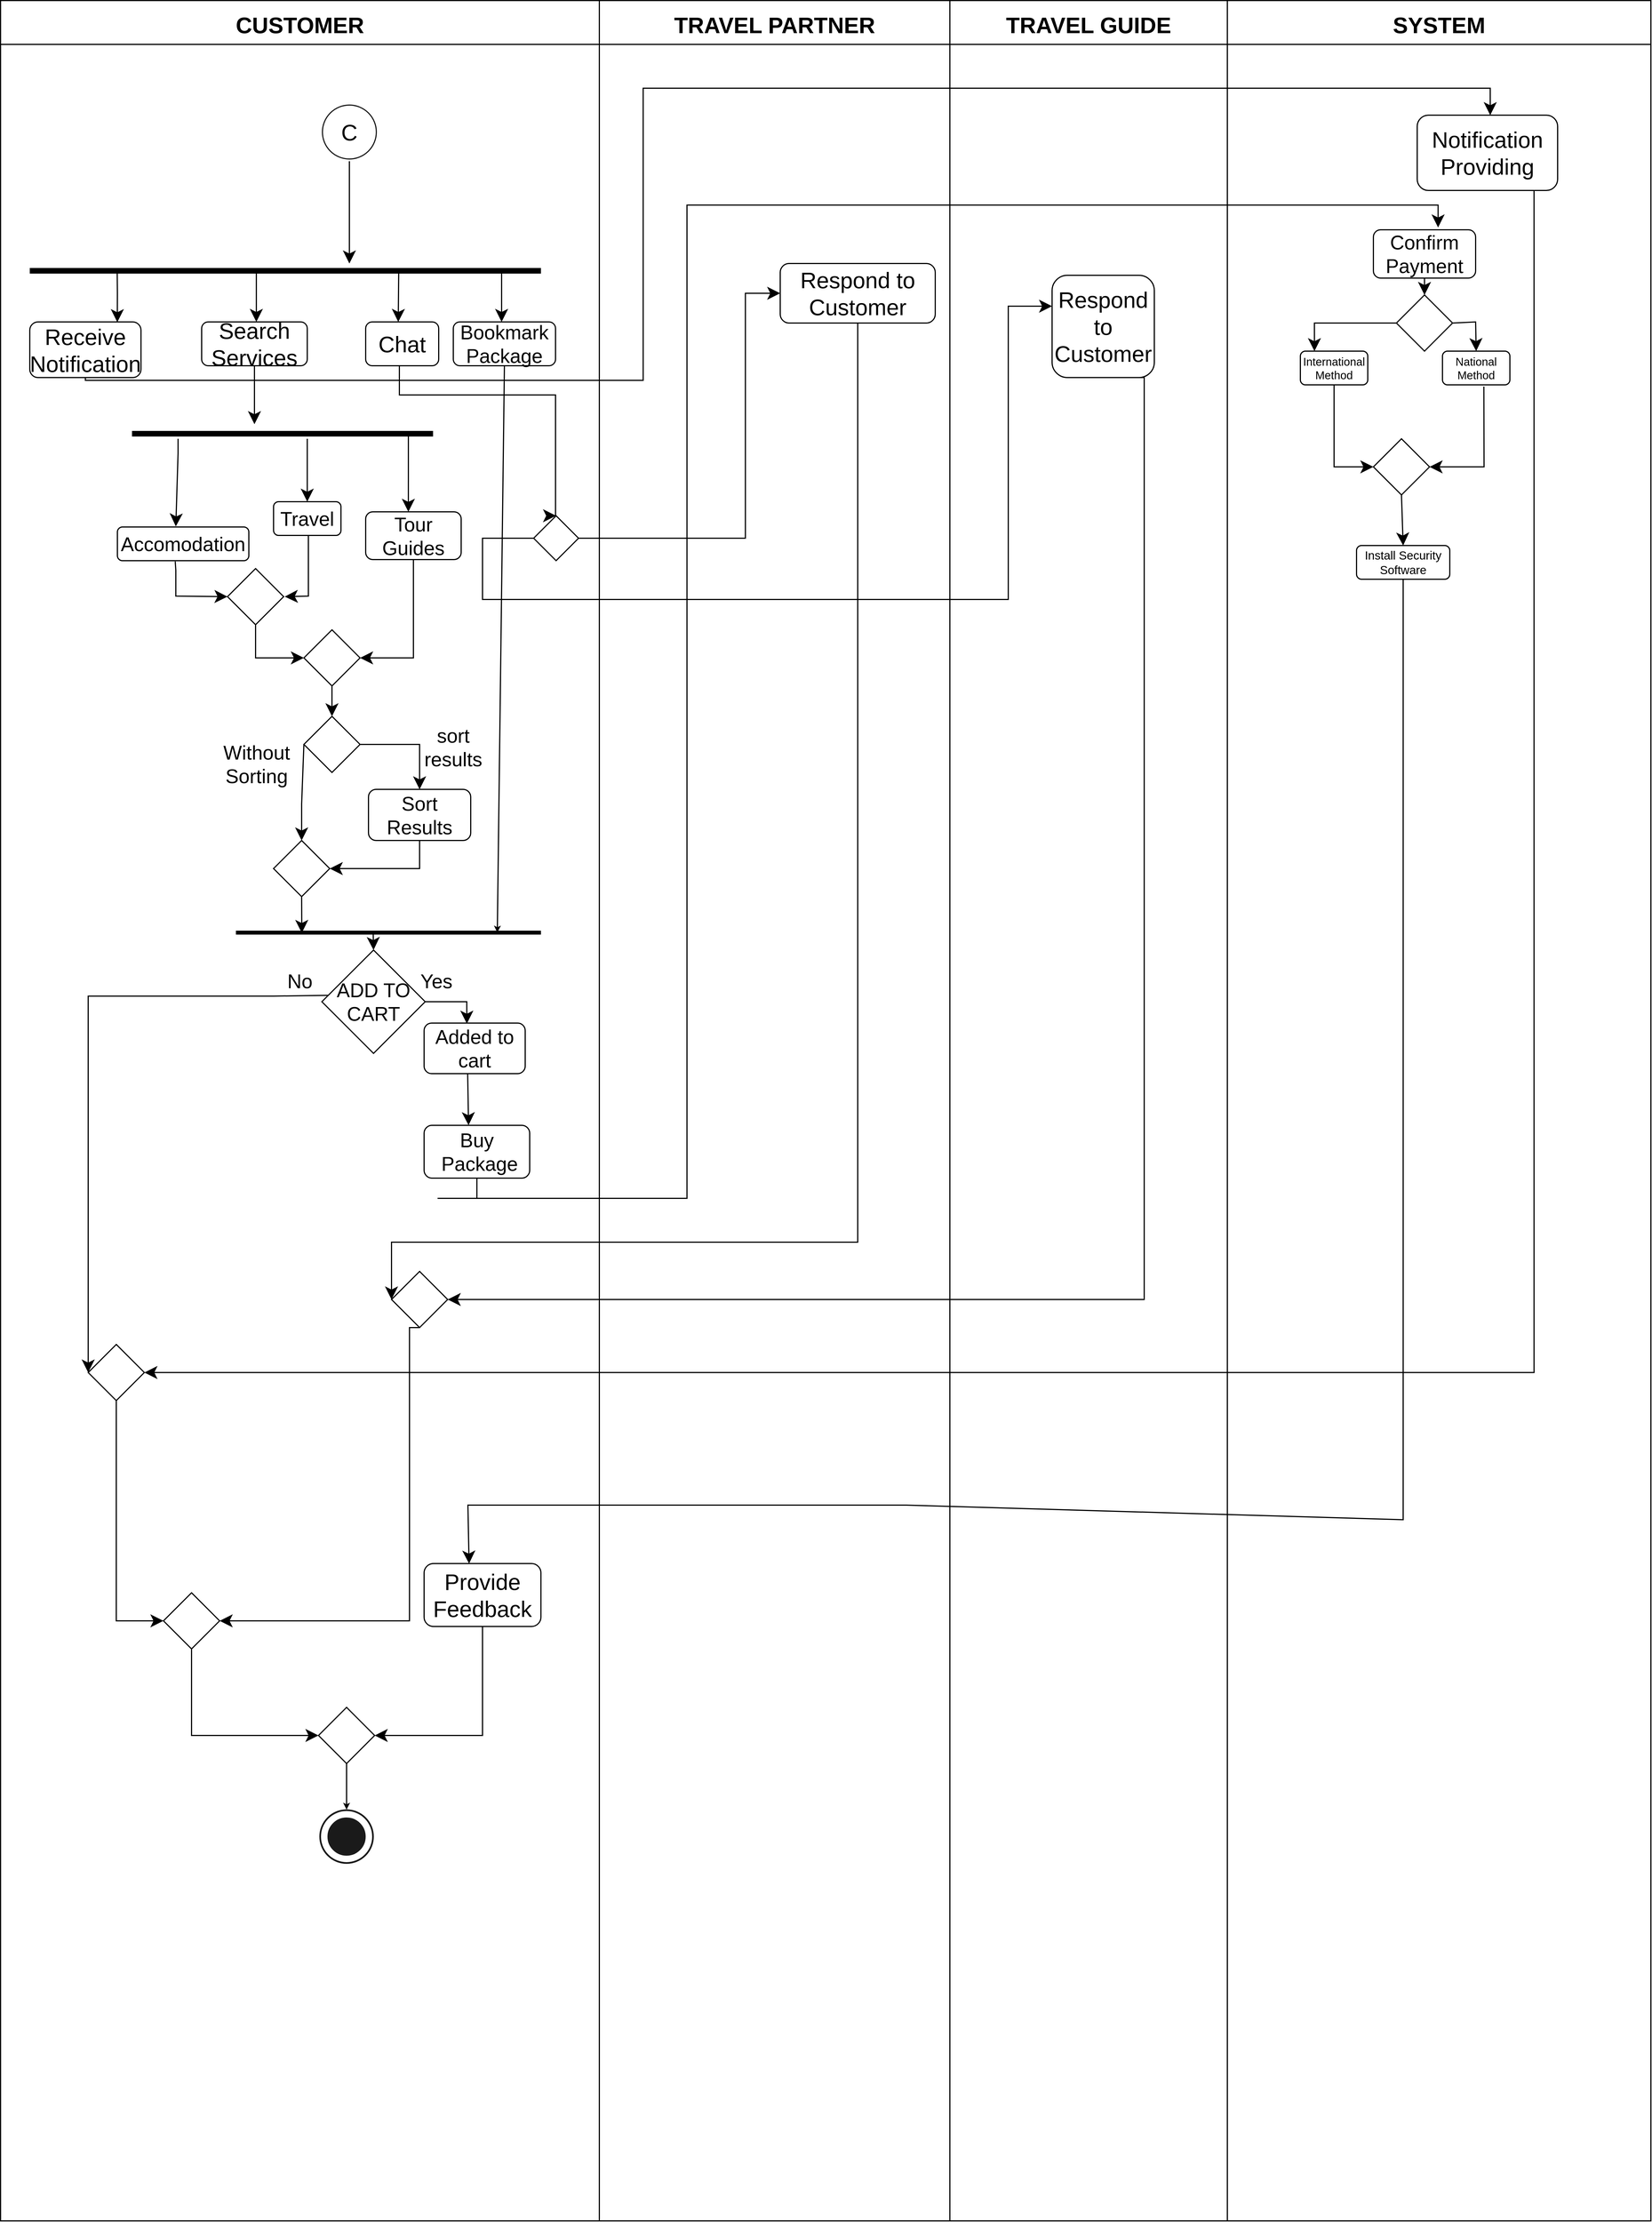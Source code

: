 <mxfile version="17.2.4" type="device"><diagram id="D6NRuJSOHz_yai-I6xqt" name="Page-1"><mxGraphModel dx="1218" dy="1027" grid="1" gridSize="26" guides="1" tooltips="1" connect="1" arrows="1" fold="1" page="1" pageScale="1" pageWidth="1500" pageHeight="300" background="#FFFFFF" math="0" shadow="0"><root><mxCell id="0"/><mxCell id="1" parent="0"/><mxCell id="G-IYQUfu-QtcTg8qd8tP-14" value="CUSTOMER" style="swimlane;startSize=78;fontSize=40;fillColor=default;strokeWidth=2;" parent="1" vertex="1"><mxGeometry x="52" y="-260" width="1066" height="3952" as="geometry"/></mxCell><mxCell id="G-IYQUfu-QtcTg8qd8tP-21" value="" style="ellipse;html=1;shape=startState;fillColor=#FFFFFF;strokeColor=#1A1A1A;fontSize=25;strokeWidth=2;" parent="G-IYQUfu-QtcTg8qd8tP-14" vertex="1"><mxGeometry x="569" y="182" width="104" height="104" as="geometry"/></mxCell><mxCell id="G-IYQUfu-QtcTg8qd8tP-23" value="" style="shape=line;html=1;strokeWidth=10;strokeColor=#000000;fontSize=31;fontStyle=1" parent="G-IYQUfu-QtcTg8qd8tP-14" vertex="1"><mxGeometry x="52" y="468" width="910" height="26" as="geometry"/></mxCell><mxCell id="G-IYQUfu-QtcTg8qd8tP-25" value="" style="endArrow=classic;html=1;rounded=0;fontSize=25;strokeColor=#000000;exitX=0.5;exitY=1;exitDx=0;exitDy=0;strokeWidth=2;endSize=17;" parent="G-IYQUfu-QtcTg8qd8tP-14" source="G-IYQUfu-QtcTg8qd8tP-21" edge="1"><mxGeometry width="50" height="50" relative="1" as="geometry"><mxPoint x="910" y="544" as="sourcePoint"/><mxPoint x="621" y="468" as="targetPoint"/></mxGeometry></mxCell><mxCell id="G-IYQUfu-QtcTg8qd8tP-26" value="" style="endArrow=classic;html=1;rounded=0;fontSize=25;strokeColor=#000000;entryX=0.787;entryY=0.005;entryDx=0;entryDy=0;strokeWidth=2;entryPerimeter=0;exitX=0.171;exitY=0.51;exitDx=0;exitDy=0;exitPerimeter=0;endSize=17;" parent="G-IYQUfu-QtcTg8qd8tP-14" target="G-IYQUfu-QtcTg8qd8tP-30" edge="1" source="G-IYQUfu-QtcTg8qd8tP-23"><mxGeometry width="50" height="50" relative="1" as="geometry"><mxPoint x="416" y="481" as="sourcePoint"/><mxPoint x="416" y="572" as="targetPoint"/><Array as="points"><mxPoint x="208" y="520"/></Array></mxGeometry></mxCell><mxCell id="G-IYQUfu-QtcTg8qd8tP-30" value="&lt;span style=&quot;font-size: 40px&quot;&gt;Receive&lt;br&gt;Notification&lt;br&gt;&lt;/span&gt;" style="rounded=1;whiteSpace=wrap;html=1;fontSize=25;strokeColor=#000000;strokeWidth=2;" parent="G-IYQUfu-QtcTg8qd8tP-14" vertex="1"><mxGeometry x="52" y="572" width="198" height="99" as="geometry"/></mxCell><mxCell id="G-IYQUfu-QtcTg8qd8tP-31" value="&lt;font style=&quot;font-size: 40px&quot;&gt;Search Services&lt;/font&gt;" style="rounded=1;whiteSpace=wrap;html=1;fontSize=25;strokeColor=#000000;strokeWidth=2;" parent="G-IYQUfu-QtcTg8qd8tP-14" vertex="1"><mxGeometry x="358" y="572" width="188" height="78" as="geometry"/></mxCell><mxCell id="G-IYQUfu-QtcTg8qd8tP-32" value="&lt;font style=&quot;font-size: 40px&quot;&gt;Chat&lt;/font&gt;" style="rounded=1;whiteSpace=wrap;html=1;fontSize=25;strokeColor=#000000;strokeWidth=2;" parent="G-IYQUfu-QtcTg8qd8tP-14" vertex="1"><mxGeometry x="650" y="572" width="130" height="78" as="geometry"/></mxCell><mxCell id="G-IYQUfu-QtcTg8qd8tP-33" value="&lt;font style=&quot;font-size: 35px&quot;&gt;Bookmark&lt;br&gt;Package&lt;/font&gt;" style="rounded=1;whiteSpace=wrap;html=1;fontSize=25;strokeColor=#000000;strokeWidth=2;" parent="G-IYQUfu-QtcTg8qd8tP-14" vertex="1"><mxGeometry x="806" y="572" width="182" height="78" as="geometry"/></mxCell><mxCell id="G-IYQUfu-QtcTg8qd8tP-34" value="" style="shape=line;html=1;strokeWidth=10;strokeColor=#000000;fontSize=25;" parent="G-IYQUfu-QtcTg8qd8tP-14" vertex="1"><mxGeometry x="234" y="758" width="536" height="26" as="geometry"/></mxCell><mxCell id="G-IYQUfu-QtcTg8qd8tP-35" value="" style="endArrow=classic;html=1;rounded=0;fontSize=20;strokeColor=#000000;exitX=0.5;exitY=1;exitDx=0;exitDy=0;strokeWidth=2;endSize=17;" parent="G-IYQUfu-QtcTg8qd8tP-14" source="G-IYQUfu-QtcTg8qd8tP-31" edge="1"><mxGeometry width="50" height="50" relative="1" as="geometry"><mxPoint x="559" y="626.0" as="sourcePoint"/><mxPoint x="452" y="754" as="targetPoint"/><Array as="points"/></mxGeometry></mxCell><mxCell id="G-IYQUfu-QtcTg8qd8tP-37" value="&lt;font style=&quot;font-size: 35px&quot;&gt;Accomodation&lt;/font&gt;" style="rounded=1;whiteSpace=wrap;html=1;fontSize=18;strokeColor=#000000;strokeWidth=2;" parent="G-IYQUfu-QtcTg8qd8tP-14" vertex="1"><mxGeometry x="208" y="937" width="234" height="60" as="geometry"/></mxCell><mxCell id="G-IYQUfu-QtcTg8qd8tP-38" value="&lt;font style=&quot;font-size: 35px&quot;&gt;Travel&lt;/font&gt;" style="rounded=1;whiteSpace=wrap;html=1;fontSize=18;strokeColor=#000000;strokeWidth=2;" parent="G-IYQUfu-QtcTg8qd8tP-14" vertex="1"><mxGeometry x="486" y="892" width="120" height="60" as="geometry"/></mxCell><mxCell id="G-IYQUfu-QtcTg8qd8tP-39" value="&lt;font style=&quot;font-size: 35px&quot;&gt;Tour Guides&lt;/font&gt;" style="rounded=1;whiteSpace=wrap;html=1;fontSize=18;strokeColor=#000000;strokeWidth=2;" parent="G-IYQUfu-QtcTg8qd8tP-14" vertex="1"><mxGeometry x="650" y="910" width="170" height="85" as="geometry"/></mxCell><mxCell id="G-IYQUfu-QtcTg8qd8tP-40" value="" style="endArrow=classic;html=1;rounded=0;fontSize=20;strokeColor=#000000;strokeWidth=2;endSize=17;" parent="G-IYQUfu-QtcTg8qd8tP-14" edge="1"><mxGeometry width="50" height="50" relative="1" as="geometry"><mxPoint x="316" y="780" as="sourcePoint"/><mxPoint x="312" y="936" as="targetPoint"/><Array as="points"><mxPoint x="316" y="806"/></Array></mxGeometry></mxCell><mxCell id="G-IYQUfu-QtcTg8qd8tP-45" value="" style="endArrow=classic;html=1;rounded=0;fontSize=20;strokeColor=#000000;entryX=0.5;entryY=0;entryDx=0;entryDy=0;strokeWidth=2;endSize=17;" parent="G-IYQUfu-QtcTg8qd8tP-14" target="G-IYQUfu-QtcTg8qd8tP-38" edge="1"><mxGeometry width="50" height="50" relative="1" as="geometry"><mxPoint x="546" y="780" as="sourcePoint"/><mxPoint x="438" y="806" as="targetPoint"/></mxGeometry></mxCell><mxCell id="G-IYQUfu-QtcTg8qd8tP-46" value="" style="endArrow=classic;html=1;rounded=0;fontSize=20;strokeColor=#000000;strokeWidth=2;exitX=0.918;exitY=0.435;exitDx=0;exitDy=0;exitPerimeter=0;endSize=17;" parent="G-IYQUfu-QtcTg8qd8tP-14" edge="1" source="G-IYQUfu-QtcTg8qd8tP-34"><mxGeometry width="50" height="50" relative="1" as="geometry"><mxPoint x="726" y="780" as="sourcePoint"/><mxPoint x="726" y="910" as="targetPoint"/></mxGeometry></mxCell><mxCell id="G-IYQUfu-QtcTg8qd8tP-47" value="" style="strokeWidth=2;html=1;shape=mxgraph.flowchart.decision;whiteSpace=wrap;fontSize=18;" parent="G-IYQUfu-QtcTg8qd8tP-14" vertex="1"><mxGeometry x="404" y="1011" width="100" height="100" as="geometry"/></mxCell><mxCell id="G-IYQUfu-QtcTg8qd8tP-48" value="" style="endArrow=classic;html=1;rounded=0;fontSize=18;strokeColor=#000000;exitX=0.44;exitY=1.021;exitDx=0;exitDy=0;entryX=0;entryY=0.5;entryDx=0;entryDy=0;entryPerimeter=0;strokeWidth=2;exitPerimeter=0;endSize=17;" parent="G-IYQUfu-QtcTg8qd8tP-14" source="G-IYQUfu-QtcTg8qd8tP-37" target="G-IYQUfu-QtcTg8qd8tP-47" edge="1"><mxGeometry width="50" height="50" relative="1" as="geometry"><mxPoint x="702" y="960" as="sourcePoint"/><mxPoint x="752" y="910" as="targetPoint"/><Array as="points"><mxPoint x="312" y="1014"/><mxPoint x="312" y="1040"/><mxPoint x="312" y="1060"/></Array></mxGeometry></mxCell><mxCell id="G-IYQUfu-QtcTg8qd8tP-49" value="" style="endArrow=classic;html=1;rounded=0;fontSize=18;strokeColor=#000000;exitX=0.5;exitY=1;exitDx=0;exitDy=0;entryX=1;entryY=0.5;entryDx=0;entryDy=0;entryPerimeter=0;strokeWidth=2;endSize=17;" parent="G-IYQUfu-QtcTg8qd8tP-14" edge="1"><mxGeometry width="50" height="50" relative="1" as="geometry"><mxPoint x="548" y="952" as="sourcePoint"/><mxPoint x="506" y="1061.0" as="targetPoint"/><Array as="points"><mxPoint x="548" y="1060"/></Array></mxGeometry></mxCell><mxCell id="G-IYQUfu-QtcTg8qd8tP-50" value="" style="strokeWidth=2;html=1;shape=mxgraph.flowchart.decision;whiteSpace=wrap;fontSize=18;" parent="G-IYQUfu-QtcTg8qd8tP-14" vertex="1"><mxGeometry x="540" y="1120" width="100" height="100" as="geometry"/></mxCell><mxCell id="G-IYQUfu-QtcTg8qd8tP-51" value="" style="endArrow=classic;html=1;rounded=0;fontSize=18;strokeColor=#000000;exitX=0.5;exitY=1;exitDx=0;exitDy=0;exitPerimeter=0;entryX=0;entryY=0.5;entryDx=0;entryDy=0;entryPerimeter=0;strokeWidth=2;endSize=17;" parent="G-IYQUfu-QtcTg8qd8tP-14" source="G-IYQUfu-QtcTg8qd8tP-47" target="G-IYQUfu-QtcTg8qd8tP-50" edge="1"><mxGeometry width="50" height="50" relative="1" as="geometry"><mxPoint x="754" y="1012" as="sourcePoint"/><mxPoint x="804" y="962" as="targetPoint"/><Array as="points"><mxPoint x="454" y="1144"/><mxPoint x="454" y="1170"/><mxPoint x="508" y="1170"/></Array></mxGeometry></mxCell><mxCell id="G-IYQUfu-QtcTg8qd8tP-52" value="" style="endArrow=classic;html=1;rounded=0;fontSize=18;strokeColor=#000000;exitX=0.5;exitY=1;exitDx=0;exitDy=0;entryX=1;entryY=0.5;entryDx=0;entryDy=0;entryPerimeter=0;strokeWidth=2;endSize=17;" parent="G-IYQUfu-QtcTg8qd8tP-14" source="G-IYQUfu-QtcTg8qd8tP-39" target="G-IYQUfu-QtcTg8qd8tP-50" edge="1"><mxGeometry width="50" height="50" relative="1" as="geometry"><mxPoint x="754" y="1012" as="sourcePoint"/><mxPoint x="754" y="1170" as="targetPoint"/><Array as="points"><mxPoint x="735" y="1170"/></Array></mxGeometry></mxCell><mxCell id="G-IYQUfu-QtcTg8qd8tP-54" value="" style="strokeWidth=2;html=1;shape=mxgraph.flowchart.decision;whiteSpace=wrap;fontSize=18;" parent="G-IYQUfu-QtcTg8qd8tP-14" vertex="1"><mxGeometry x="540" y="1274" width="100" height="100" as="geometry"/></mxCell><mxCell id="G-IYQUfu-QtcTg8qd8tP-55" value="" style="endArrow=classic;html=1;rounded=0;fontSize=18;strokeColor=#000000;exitX=0.5;exitY=1;exitDx=0;exitDy=0;exitPerimeter=0;entryX=0.5;entryY=0;entryDx=0;entryDy=0;entryPerimeter=0;strokeWidth=2;endSize=17;" parent="G-IYQUfu-QtcTg8qd8tP-14" source="G-IYQUfu-QtcTg8qd8tP-50" target="G-IYQUfu-QtcTg8qd8tP-54" edge="1"><mxGeometry width="50" height="50" relative="1" as="geometry"><mxPoint x="754" y="1272" as="sourcePoint"/><mxPoint x="804" y="1222" as="targetPoint"/></mxGeometry></mxCell><mxCell id="G-IYQUfu-QtcTg8qd8tP-58" value="" style="strokeWidth=2;html=1;shape=mxgraph.flowchart.decision;whiteSpace=wrap;fontSize=18;" parent="G-IYQUfu-QtcTg8qd8tP-14" vertex="1"><mxGeometry x="486" y="1495" width="100" height="100" as="geometry"/></mxCell><mxCell id="G-IYQUfu-QtcTg8qd8tP-60" value="&lt;font style=&quot;font-size: 35px&quot;&gt;Sort Results&lt;/font&gt;" style="rounded=1;whiteSpace=wrap;html=1;fontSize=18;strokeColor=#000000;strokeWidth=2;" parent="G-IYQUfu-QtcTg8qd8tP-14" vertex="1"><mxGeometry x="655" y="1404" width="182" height="91" as="geometry"/></mxCell><mxCell id="G-IYQUfu-QtcTg8qd8tP-61" value="" style="endArrow=classic;html=1;rounded=0;fontSize=18;strokeColor=#000000;exitX=1;exitY=0.5;exitDx=0;exitDy=0;exitPerimeter=0;entryX=0.5;entryY=0;entryDx=0;entryDy=0;strokeWidth=2;endSize=17;" parent="G-IYQUfu-QtcTg8qd8tP-14" source="G-IYQUfu-QtcTg8qd8tP-54" target="G-IYQUfu-QtcTg8qd8tP-60" edge="1"><mxGeometry width="50" height="50" relative="1" as="geometry"><mxPoint x="780" y="1246" as="sourcePoint"/><mxPoint x="830" y="1196" as="targetPoint"/><Array as="points"><mxPoint x="746" y="1324"/></Array></mxGeometry></mxCell><mxCell id="G-IYQUfu-QtcTg8qd8tP-62" value="&lt;font style=&quot;font-size: 35px&quot;&gt;sort results&lt;/font&gt;" style="text;html=1;strokeColor=none;fillColor=none;align=center;verticalAlign=middle;whiteSpace=wrap;rounded=0;fontSize=18;strokeWidth=2;" parent="G-IYQUfu-QtcTg8qd8tP-14" vertex="1"><mxGeometry x="754" y="1314" width="104" height="30" as="geometry"/></mxCell><mxCell id="G-IYQUfu-QtcTg8qd8tP-64" value="" style="endArrow=classic;html=1;rounded=0;fontSize=18;strokeColor=#000000;exitX=0;exitY=0.5;exitDx=0;exitDy=0;exitPerimeter=0;entryX=0.5;entryY=0;entryDx=0;entryDy=0;entryPerimeter=0;strokeWidth=2;endSize=17;" parent="G-IYQUfu-QtcTg8qd8tP-14" source="G-IYQUfu-QtcTg8qd8tP-54" target="G-IYQUfu-QtcTg8qd8tP-58" edge="1"><mxGeometry width="50" height="50" relative="1" as="geometry"><mxPoint x="754" y="1246" as="sourcePoint"/><mxPoint x="804" y="1196" as="targetPoint"/><Array as="points"><mxPoint x="536" y="1430"/></Array></mxGeometry></mxCell><mxCell id="G-IYQUfu-QtcTg8qd8tP-56" value="" style="endArrow=classic;html=1;rounded=0;fontSize=18;strokeColor=#000000;exitX=0.5;exitY=1;exitDx=0;exitDy=0;entryX=1;entryY=0.5;entryDx=0;entryDy=0;entryPerimeter=0;strokeWidth=2;endSize=17;" parent="G-IYQUfu-QtcTg8qd8tP-14" source="G-IYQUfu-QtcTg8qd8tP-60" target="G-IYQUfu-QtcTg8qd8tP-58" edge="1"><mxGeometry width="50" height="50" relative="1" as="geometry"><mxPoint x="754" y="1636" as="sourcePoint"/><mxPoint x="804" y="1586" as="targetPoint"/><Array as="points"><mxPoint x="746" y="1545"/></Array></mxGeometry></mxCell><mxCell id="G-IYQUfu-QtcTg8qd8tP-65" value="&lt;font style=&quot;font-size: 35px&quot;&gt;Without Sorting&lt;/font&gt;" style="text;html=1;strokeColor=none;fillColor=none;align=center;verticalAlign=middle;whiteSpace=wrap;rounded=0;fontSize=18;strokeWidth=2;" parent="G-IYQUfu-QtcTg8qd8tP-14" vertex="1"><mxGeometry x="426" y="1344" width="60" height="30" as="geometry"/></mxCell><mxCell id="G-IYQUfu-QtcTg8qd8tP-71" value="" style="endArrow=classic;html=1;rounded=0;fontSize=21;strokeColor=#000000;strokeWidth=2;exitX=0.5;exitY=1;exitDx=0;exitDy=0;entryX=0.857;entryY=0.485;entryDx=0;entryDy=0;entryPerimeter=0;" parent="G-IYQUfu-QtcTg8qd8tP-14" source="G-IYQUfu-QtcTg8qd8tP-33" target="G-IYQUfu-QtcTg8qd8tP-92" edge="1"><mxGeometry width="50" height="50" relative="1" as="geometry"><mxPoint x="1326" y="1506" as="sourcePoint"/><mxPoint x="866.0" y="1664" as="targetPoint"/></mxGeometry></mxCell><mxCell id="G-IYQUfu-QtcTg8qd8tP-74" value="&lt;font style=&quot;font-size: 35px&quot;&gt;Added to cart&lt;/font&gt;" style="rounded=1;whiteSpace=wrap;html=1;fontSize=21;strokeColor=#000000;strokeWidth=2;" parent="G-IYQUfu-QtcTg8qd8tP-14" vertex="1"><mxGeometry x="754" y="1820" width="180" height="90" as="geometry"/></mxCell><mxCell id="G-IYQUfu-QtcTg8qd8tP-75" value="" style="endArrow=classic;html=1;rounded=0;fontSize=21;strokeColor=#000000;strokeWidth=2;exitX=0;exitY=0.5;exitDx=0;exitDy=0;exitPerimeter=0;entryX=0;entryY=0.5;entryDx=0;entryDy=0;entryPerimeter=0;endSize=17;" parent="G-IYQUfu-QtcTg8qd8tP-14" target="G-IYQUfu-QtcTg8qd8tP-89" edge="1"><mxGeometry width="50" height="50" relative="1" as="geometry"><mxPoint x="626.0" y="1770" as="sourcePoint"/><mxPoint x="260" y="2314" as="targetPoint"/><Array as="points"><mxPoint x="486" y="1772"/><mxPoint x="156" y="1772"/></Array></mxGeometry></mxCell><mxCell id="G-IYQUfu-QtcTg8qd8tP-85" value="" style="endArrow=classic;html=1;rounded=0;fontSize=21;strokeColor=#000000;strokeWidth=2;exitX=1;exitY=0.5;exitDx=0;exitDy=0;exitPerimeter=0;entryX=0.423;entryY=0.012;entryDx=0;entryDy=0;entryPerimeter=0;endSize=17;" parent="G-IYQUfu-QtcTg8qd8tP-14" target="G-IYQUfu-QtcTg8qd8tP-74" edge="1" source="G-IYQUfu-QtcTg8qd8tP-95"><mxGeometry width="50" height="50" relative="1" as="geometry"><mxPoint x="726.0" y="1770" as="sourcePoint"/><mxPoint x="1030" y="1564" as="targetPoint"/><Array as="points"><mxPoint x="780" y="1782"/><mxPoint x="806" y="1782"/><mxPoint x="830" y="1782"/></Array></mxGeometry></mxCell><mxCell id="G-IYQUfu-QtcTg8qd8tP-86" value="&lt;font style=&quot;font-size: 35px&quot;&gt;Yes&lt;/font&gt;" style="text;html=1;strokeColor=none;fillColor=none;align=center;verticalAlign=middle;whiteSpace=wrap;rounded=0;fontSize=21;strokeWidth=2;" parent="G-IYQUfu-QtcTg8qd8tP-14" vertex="1"><mxGeometry x="746" y="1730" width="60" height="30" as="geometry"/></mxCell><mxCell id="G-IYQUfu-QtcTg8qd8tP-88" value="&lt;font style=&quot;font-size: 35px&quot;&gt;No&lt;/font&gt;" style="text;html=1;strokeColor=none;fillColor=none;align=center;verticalAlign=middle;whiteSpace=wrap;rounded=0;fontSize=21;strokeWidth=2;" parent="G-IYQUfu-QtcTg8qd8tP-14" vertex="1"><mxGeometry x="503" y="1704" width="60" height="82" as="geometry"/></mxCell><mxCell id="G-IYQUfu-QtcTg8qd8tP-89" value="" style="strokeWidth=2;html=1;shape=mxgraph.flowchart.decision;whiteSpace=wrap;fontSize=21;" parent="G-IYQUfu-QtcTg8qd8tP-14" vertex="1"><mxGeometry x="156" y="2392" width="100" height="100" as="geometry"/></mxCell><mxCell id="G-IYQUfu-QtcTg8qd8tP-92" value="" style="shape=line;html=1;strokeWidth=7;strokeColor=#000000;fontSize=21;" parent="G-IYQUfu-QtcTg8qd8tP-14" vertex="1"><mxGeometry x="419" y="1654" width="543" height="10" as="geometry"/></mxCell><mxCell id="G-IYQUfu-QtcTg8qd8tP-94" value="" style="endArrow=classic;html=1;rounded=0;fontSize=21;strokeColor=#000000;strokeWidth=2;exitX=0.5;exitY=1;exitDx=0;exitDy=0;exitPerimeter=0;entryX=0.216;entryY=0.557;entryDx=0;entryDy=0;entryPerimeter=0;endSize=17;" parent="G-IYQUfu-QtcTg8qd8tP-14" source="G-IYQUfu-QtcTg8qd8tP-58" target="G-IYQUfu-QtcTg8qd8tP-92" edge="1"><mxGeometry width="50" height="50" relative="1" as="geometry"><mxPoint x="910" y="1688" as="sourcePoint"/><mxPoint x="960" y="1638" as="targetPoint"/></mxGeometry></mxCell><mxCell id="G-IYQUfu-QtcTg8qd8tP-95" value="&lt;font style=&quot;font-size: 35px&quot;&gt;ADD TO CART&lt;/font&gt;" style="strokeWidth=2;html=1;shape=mxgraph.flowchart.decision;whiteSpace=wrap;fontSize=21;" parent="G-IYQUfu-QtcTg8qd8tP-14" vertex="1"><mxGeometry x="572" y="1690" width="184" height="184" as="geometry"/></mxCell><mxCell id="G-IYQUfu-QtcTg8qd8tP-96" value="" style="endArrow=classic;html=1;rounded=0;fontSize=21;strokeColor=#000000;strokeWidth=2;exitX=0.45;exitY=0.495;exitDx=0;exitDy=0;exitPerimeter=0;entryX=0.5;entryY=0;entryDx=0;entryDy=0;entryPerimeter=0;endSize=17;" parent="G-IYQUfu-QtcTg8qd8tP-14" source="G-IYQUfu-QtcTg8qd8tP-92" target="G-IYQUfu-QtcTg8qd8tP-95" edge="1"><mxGeometry width="50" height="50" relative="1" as="geometry"><mxPoint x="910" y="1818" as="sourcePoint"/><mxPoint x="960" y="1768" as="targetPoint"/></mxGeometry></mxCell><mxCell id="G-IYQUfu-QtcTg8qd8tP-98" value="&lt;font style=&quot;font-size: 35px&quot;&gt;Buy&lt;br&gt;&amp;nbsp;Package&lt;/font&gt;" style="rounded=1;whiteSpace=wrap;html=1;fontSize=15;strokeColor=#000000;strokeWidth=2;" parent="G-IYQUfu-QtcTg8qd8tP-14" vertex="1"><mxGeometry x="754" y="2002" width="188" height="94" as="geometry"/></mxCell><mxCell id="G-IYQUfu-QtcTg8qd8tP-100" value="" style="endArrow=classic;html=1;rounded=0;fontSize=15;strokeColor=#000000;strokeWidth=2;exitX=0.431;exitY=1.009;exitDx=0;exitDy=0;entryX=0.421;entryY=-0.002;entryDx=0;entryDy=0;exitPerimeter=0;entryPerimeter=0;endSize=17;" parent="G-IYQUfu-QtcTg8qd8tP-14" source="G-IYQUfu-QtcTg8qd8tP-74" target="G-IYQUfu-QtcTg8qd8tP-98" edge="1"><mxGeometry width="50" height="50" relative="1" as="geometry"><mxPoint x="832" y="1688" as="sourcePoint"/><mxPoint x="882" y="1638" as="targetPoint"/></mxGeometry></mxCell><mxCell id="G-IYQUfu-QtcTg8qd8tP-115" value="" style="strokeWidth=2;html=1;shape=mxgraph.flowchart.decision;whiteSpace=wrap;fontSize=21;" parent="G-IYQUfu-QtcTg8qd8tP-14" vertex="1"><mxGeometry x="566" y="3038" width="100" height="100" as="geometry"/></mxCell><mxCell id="G-IYQUfu-QtcTg8qd8tP-118" value="" style="endArrow=classic;html=1;rounded=0;fontSize=21;strokeColor=#000000;strokeWidth=2;exitX=0.5;exitY=1;exitDx=0;exitDy=0;exitPerimeter=0;entryX=0.5;entryY=0;entryDx=0;entryDy=0;" parent="G-IYQUfu-QtcTg8qd8tP-14" source="G-IYQUfu-QtcTg8qd8tP-115" edge="1"><mxGeometry width="50" height="50" relative="1" as="geometry"><mxPoint x="656" y="3296" as="sourcePoint"/><mxPoint x="616" y="3220" as="targetPoint"/></mxGeometry></mxCell><mxCell id="G-IYQUfu-QtcTg8qd8tP-123" value="" style="rhombus;whiteSpace=wrap;html=1;fontSize=21;strokeColor=#000000;strokeWidth=2;" parent="G-IYQUfu-QtcTg8qd8tP-14" vertex="1"><mxGeometry x="949" y="917" width="80" height="80" as="geometry"/></mxCell><mxCell id="G-IYQUfu-QtcTg8qd8tP-122" value="" style="edgeStyle=segmentEdgeStyle;endArrow=classic;html=1;rounded=0;fontSize=21;strokeColor=#000000;strokeWidth=2;exitX=0.5;exitY=1;exitDx=0;exitDy=0;entryX=0.5;entryY=0;entryDx=0;entryDy=0;endSize=17;" parent="G-IYQUfu-QtcTg8qd8tP-14" source="G-IYQUfu-QtcTg8qd8tP-32" target="G-IYQUfu-QtcTg8qd8tP-123" edge="1"><mxGeometry width="50" height="50" relative="1" as="geometry"><mxPoint x="728" y="1090" as="sourcePoint"/><mxPoint x="988" y="884" as="targetPoint"/><Array as="points"><mxPoint x="710" y="702"/><mxPoint x="988" y="702"/><mxPoint x="988" y="917"/></Array></mxGeometry></mxCell><mxCell id="G-IYQUfu-QtcTg8qd8tP-130" value="" style="strokeWidth=2;html=1;shape=mxgraph.flowchart.decision;whiteSpace=wrap;fontSize=21;fillColor=default;" parent="G-IYQUfu-QtcTg8qd8tP-14" vertex="1"><mxGeometry x="696" y="2262" width="100" height="100" as="geometry"/></mxCell><mxCell id="G-IYQUfu-QtcTg8qd8tP-136" value="&lt;font style=&quot;font-size: 40px&quot;&gt;Provide Feedback&lt;/font&gt;" style="rounded=1;whiteSpace=wrap;html=1;fontSize=21;strokeColor=#000000;strokeWidth=2;fillColor=default;" parent="G-IYQUfu-QtcTg8qd8tP-14" vertex="1"><mxGeometry x="754" y="2782" width="208" height="112" as="geometry"/></mxCell><mxCell id="G-IYQUfu-QtcTg8qd8tP-137" value="" style="endArrow=classic;html=1;rounded=0;fontSize=21;strokeColor=#000000;strokeWidth=2;exitX=0.5;exitY=1;exitDx=0;exitDy=0;entryX=1;entryY=0.5;entryDx=0;entryDy=0;entryPerimeter=0;endSize=17;" parent="G-IYQUfu-QtcTg8qd8tP-14" source="G-IYQUfu-QtcTg8qd8tP-136" target="G-IYQUfu-QtcTg8qd8tP-115" edge="1"><mxGeometry width="50" height="50" relative="1" as="geometry"><mxPoint x="1352" y="2728" as="sourcePoint"/><mxPoint x="780" y="3094" as="targetPoint"/><Array as="points"><mxPoint x="858" y="3088"/></Array></mxGeometry></mxCell><mxCell id="G-IYQUfu-QtcTg8qd8tP-140" value="" style="strokeWidth=2;html=1;shape=mxgraph.flowchart.decision;whiteSpace=wrap;fontSize=21;fillColor=default;" parent="G-IYQUfu-QtcTg8qd8tP-14" vertex="1"><mxGeometry x="290" y="2834" width="100" height="100" as="geometry"/></mxCell><mxCell id="G-IYQUfu-QtcTg8qd8tP-141" value="" style="edgeStyle=elbowEdgeStyle;elbow=horizontal;endArrow=classic;html=1;rounded=0;fontSize=21;strokeColor=#000000;strokeWidth=2;exitX=0.5;exitY=1;exitDx=0;exitDy=0;exitPerimeter=0;entryX=1;entryY=0.5;entryDx=0;entryDy=0;entryPerimeter=0;endSize=17;" parent="G-IYQUfu-QtcTg8qd8tP-14" source="G-IYQUfu-QtcTg8qd8tP-130" target="G-IYQUfu-QtcTg8qd8tP-140" edge="1"><mxGeometry width="50" height="50" relative="1" as="geometry"><mxPoint x="1456" y="2702" as="sourcePoint"/><mxPoint x="1506" y="2652" as="targetPoint"/><Array as="points"><mxPoint x="728" y="2808"/><mxPoint x="728" y="2496"/></Array></mxGeometry></mxCell><mxCell id="G-IYQUfu-QtcTg8qd8tP-142" value="" style="edgeStyle=elbowEdgeStyle;elbow=vertical;endArrow=classic;html=1;rounded=0;fontSize=21;strokeColor=#000000;strokeWidth=2;exitX=0.5;exitY=1;exitDx=0;exitDy=0;exitPerimeter=0;entryX=0;entryY=0.5;entryDx=0;entryDy=0;entryPerimeter=0;endSize=17;" parent="G-IYQUfu-QtcTg8qd8tP-14" source="G-IYQUfu-QtcTg8qd8tP-89" target="G-IYQUfu-QtcTg8qd8tP-140" edge="1"><mxGeometry width="50" height="50" relative="1" as="geometry"><mxPoint x="1456" y="2702" as="sourcePoint"/><mxPoint x="1506" y="2652" as="targetPoint"/><Array as="points"><mxPoint x="156" y="2884"/></Array></mxGeometry></mxCell><mxCell id="G-IYQUfu-QtcTg8qd8tP-143" value="" style="edgeStyle=elbowEdgeStyle;elbow=vertical;endArrow=classic;html=1;rounded=0;fontSize=21;strokeColor=#000000;strokeWidth=2;exitX=0.5;exitY=1;exitDx=0;exitDy=0;exitPerimeter=0;entryX=0;entryY=0.5;entryDx=0;entryDy=0;entryPerimeter=0;endSize=17;" parent="G-IYQUfu-QtcTg8qd8tP-14" source="G-IYQUfu-QtcTg8qd8tP-140" target="G-IYQUfu-QtcTg8qd8tP-115" edge="1"><mxGeometry width="50" height="50" relative="1" as="geometry"><mxPoint x="1456" y="2702" as="sourcePoint"/><mxPoint x="1506" y="2652" as="targetPoint"/><Array as="points"><mxPoint x="442" y="3088"/></Array></mxGeometry></mxCell><mxCell id="q2zOjw6sTZ4F7DBxEz9s-1" value="" style="ellipse;whiteSpace=wrap;html=1;aspect=fixed;fontSize=40;strokeColor=#1A1A1A;strokeWidth=3;" vertex="1" parent="G-IYQUfu-QtcTg8qd8tP-14"><mxGeometry x="569" y="3221" width="94" height="94" as="geometry"/></mxCell><mxCell id="q2zOjw6sTZ4F7DBxEz9s-2" value="" style="ellipse;whiteSpace=wrap;html=1;aspect=fixed;fontSize=40;strokeColor=#1A1A1A;strokeWidth=3;fillColor=#1A1A1A;" vertex="1" parent="G-IYQUfu-QtcTg8qd8tP-14"><mxGeometry x="583.5" y="3235.5" width="65" height="65" as="geometry"/></mxCell><mxCell id="G-IYQUfu-QtcTg8qd8tP-27" value="" style="endArrow=classic;html=1;rounded=0;fontSize=25;strokeColor=#000000;exitX=0.25;exitY=0.5;exitDx=0;exitDy=0;exitPerimeter=0;strokeWidth=2;endSize=17;" parent="G-IYQUfu-QtcTg8qd8tP-14" edge="1"><mxGeometry width="50" height="50" relative="1" as="geometry"><mxPoint x="455.38" y="481" as="sourcePoint"/><mxPoint x="455.38" y="572" as="targetPoint"/></mxGeometry></mxCell><mxCell id="q2zOjw6sTZ4F7DBxEz9s-4" value="&lt;font style=&quot;font-size: 40px&quot;&gt;C&lt;/font&gt;" style="text;html=1;strokeColor=none;fillColor=none;align=center;verticalAlign=middle;whiteSpace=wrap;rounded=0;fontSize=35;" vertex="1" parent="G-IYQUfu-QtcTg8qd8tP-14"><mxGeometry x="591" y="219" width="60" height="30" as="geometry"/></mxCell><mxCell id="G-IYQUfu-QtcTg8qd8tP-15" value="TRAVEL PARTNER" style="swimlane;startSize=78;fontSize=40;strokeWidth=2;" parent="1" vertex="1"><mxGeometry x="1118" y="-260" width="624" height="3952" as="geometry"/></mxCell><mxCell id="G-IYQUfu-QtcTg8qd8tP-119" value="&lt;font style=&quot;font-size: 40px&quot;&gt;Respond to Customer&lt;/font&gt;" style="rounded=1;whiteSpace=wrap;html=1;fontSize=21;strokeColor=#000000;strokeWidth=2;" parent="G-IYQUfu-QtcTg8qd8tP-15" vertex="1"><mxGeometry x="322" y="468" width="276" height="106" as="geometry"/></mxCell><mxCell id="G-IYQUfu-QtcTg8qd8tP-17" value="TRAVEL GUIDE" style="swimlane;fontSize=40;startSize=78;strokeWidth=2;" parent="1" vertex="1"><mxGeometry x="1742" y="-260" width="494" height="3952" as="geometry"/></mxCell><mxCell id="G-IYQUfu-QtcTg8qd8tP-120" value="&lt;font style=&quot;font-size: 40px&quot;&gt;Respond to Customer&lt;/font&gt;" style="rounded=1;whiteSpace=wrap;html=1;fontSize=21;strokeColor=#000000;strokeWidth=2;" parent="G-IYQUfu-QtcTg8qd8tP-17" vertex="1"><mxGeometry x="182" y="489" width="182" height="182" as="geometry"/></mxCell><mxCell id="G-IYQUfu-QtcTg8qd8tP-20" value="SYSTEM" style="swimlane;fontSize=40;startSize=78;strokeWidth=2;" parent="1" vertex="1"><mxGeometry x="2236" y="-260" width="754" height="3952" as="geometry"/></mxCell><mxCell id="G-IYQUfu-QtcTg8qd8tP-69" value="&lt;font style=&quot;font-size: 40px&quot;&gt;Notification Providing&lt;/font&gt;" style="rounded=1;whiteSpace=wrap;html=1;fontSize=18;strokeColor=#000000;strokeWidth=2;" parent="G-IYQUfu-QtcTg8qd8tP-20" vertex="1"><mxGeometry x="338" y="204" width="250" height="134" as="geometry"/></mxCell><mxCell id="G-IYQUfu-QtcTg8qd8tP-102" value="&lt;font style=&quot;font-size: 35px&quot;&gt;Confirm Payment&lt;/font&gt;" style="rounded=1;whiteSpace=wrap;html=1;fontSize=15;strokeColor=#000000;strokeWidth=2;" parent="G-IYQUfu-QtcTg8qd8tP-20" vertex="1"><mxGeometry x="260" y="408" width="182" height="86" as="geometry"/></mxCell><mxCell id="G-IYQUfu-QtcTg8qd8tP-103" value="International&lt;br&gt;Method" style="rounded=1;whiteSpace=wrap;html=1;fontSize=20;strokeColor=#000000;strokeWidth=2;" parent="G-IYQUfu-QtcTg8qd8tP-20" vertex="1"><mxGeometry x="130" y="624" width="120" height="60" as="geometry"/></mxCell><mxCell id="G-IYQUfu-QtcTg8qd8tP-104" value="National&lt;br&gt;Method" style="rounded=1;whiteSpace=wrap;html=1;fontSize=20;strokeColor=#000000;strokeWidth=2;" parent="G-IYQUfu-QtcTg8qd8tP-20" vertex="1"><mxGeometry x="383" y="624" width="120" height="60" as="geometry"/></mxCell><mxCell id="G-IYQUfu-QtcTg8qd8tP-105" value="" style="strokeWidth=2;html=1;shape=mxgraph.flowchart.decision;whiteSpace=wrap;fontSize=20;" parent="G-IYQUfu-QtcTg8qd8tP-20" vertex="1"><mxGeometry x="301" y="524" width="100" height="100" as="geometry"/></mxCell><mxCell id="G-IYQUfu-QtcTg8qd8tP-106" value="" style="endArrow=classic;html=1;rounded=0;fontSize=20;strokeColor=#000000;strokeWidth=2;exitX=0.5;exitY=1;exitDx=0;exitDy=0;entryX=0.5;entryY=0;entryDx=0;entryDy=0;entryPerimeter=0;endSize=17;" parent="G-IYQUfu-QtcTg8qd8tP-20" source="G-IYQUfu-QtcTg8qd8tP-102" target="G-IYQUfu-QtcTg8qd8tP-105" edge="1"><mxGeometry width="50" height="50" relative="1" as="geometry"><mxPoint x="26" y="752" as="sourcePoint"/><mxPoint x="76" y="702" as="targetPoint"/></mxGeometry></mxCell><mxCell id="G-IYQUfu-QtcTg8qd8tP-108" value="" style="endArrow=classic;html=1;rounded=0;fontSize=20;strokeColor=#000000;strokeWidth=2;exitX=1;exitY=0.5;exitDx=0;exitDy=0;exitPerimeter=0;entryX=0.5;entryY=0;entryDx=0;entryDy=0;endSize=17;" parent="G-IYQUfu-QtcTg8qd8tP-20" source="G-IYQUfu-QtcTg8qd8tP-105" target="G-IYQUfu-QtcTg8qd8tP-104" edge="1"><mxGeometry width="50" height="50" relative="1" as="geometry"><mxPoint x="26" y="752" as="sourcePoint"/><mxPoint x="76" y="702" as="targetPoint"/><Array as="points"><mxPoint x="442" y="572"/></Array></mxGeometry></mxCell><mxCell id="G-IYQUfu-QtcTg8qd8tP-109" value="" style="strokeWidth=2;html=1;shape=mxgraph.flowchart.decision;whiteSpace=wrap;fontSize=20;" parent="G-IYQUfu-QtcTg8qd8tP-20" vertex="1"><mxGeometry x="260" y="780" width="100" height="100" as="geometry"/></mxCell><mxCell id="G-IYQUfu-QtcTg8qd8tP-110" value="" style="endArrow=classic;html=1;rounded=0;fontSize=20;strokeColor=#000000;strokeWidth=2;exitX=0.5;exitY=1;exitDx=0;exitDy=0;entryX=0;entryY=0.5;entryDx=0;entryDy=0;entryPerimeter=0;endSize=17;" parent="G-IYQUfu-QtcTg8qd8tP-20" source="G-IYQUfu-QtcTg8qd8tP-103" target="G-IYQUfu-QtcTg8qd8tP-109" edge="1"><mxGeometry width="50" height="50" relative="1" as="geometry"><mxPoint x="26" y="934" as="sourcePoint"/><mxPoint x="76" y="884" as="targetPoint"/><Array as="points"><mxPoint x="190" y="830"/></Array></mxGeometry></mxCell><mxCell id="G-IYQUfu-QtcTg8qd8tP-111" value="" style="endArrow=classic;html=1;rounded=0;fontSize=20;strokeColor=#000000;strokeWidth=2;exitX=0.614;exitY=1.05;exitDx=0;exitDy=0;exitPerimeter=0;entryX=1;entryY=0.5;entryDx=0;entryDy=0;entryPerimeter=0;endSize=17;" parent="G-IYQUfu-QtcTg8qd8tP-20" source="G-IYQUfu-QtcTg8qd8tP-104" target="G-IYQUfu-QtcTg8qd8tP-109" edge="1"><mxGeometry width="50" height="50" relative="1" as="geometry"><mxPoint x="26" y="934" as="sourcePoint"/><mxPoint x="76" y="884" as="targetPoint"/><Array as="points"><mxPoint x="457" y="830"/></Array></mxGeometry></mxCell><mxCell id="G-IYQUfu-QtcTg8qd8tP-112" value="&lt;span style=&quot;font-size: 21px&quot;&gt;Install Security Software&lt;/span&gt;" style="rounded=1;whiteSpace=wrap;html=1;fontSize=20;strokeColor=#000000;strokeWidth=2;" parent="G-IYQUfu-QtcTg8qd8tP-20" vertex="1"><mxGeometry x="230" y="970" width="166" height="60" as="geometry"/></mxCell><mxCell id="G-IYQUfu-QtcTg8qd8tP-113" value="" style="endArrow=classic;html=1;rounded=0;fontSize=21;strokeColor=#000000;strokeWidth=2;exitX=0.5;exitY=1;exitDx=0;exitDy=0;exitPerimeter=0;entryX=0.5;entryY=0;entryDx=0;entryDy=0;endSize=17;" parent="G-IYQUfu-QtcTg8qd8tP-20" source="G-IYQUfu-QtcTg8qd8tP-109" target="G-IYQUfu-QtcTg8qd8tP-112" edge="1"><mxGeometry width="50" height="50" relative="1" as="geometry"><mxPoint x="-286" y="1194" as="sourcePoint"/><mxPoint x="-236" y="1144" as="targetPoint"/></mxGeometry></mxCell><mxCell id="G-IYQUfu-QtcTg8qd8tP-107" value="" style="endArrow=classic;html=1;rounded=0;fontSize=20;strokeColor=#000000;strokeWidth=2;exitX=0;exitY=0.5;exitDx=0;exitDy=0;exitPerimeter=0;endSize=17;entryX=0.209;entryY=0.001;entryDx=0;entryDy=0;entryPerimeter=0;" parent="G-IYQUfu-QtcTg8qd8tP-20" source="G-IYQUfu-QtcTg8qd8tP-105" edge="1" target="G-IYQUfu-QtcTg8qd8tP-103"><mxGeometry width="50" height="50" relative="1" as="geometry"><mxPoint x="182" y="752" as="sourcePoint"/><mxPoint x="338" y="624" as="targetPoint"/><Array as="points"><mxPoint x="155" y="574"/></Array></mxGeometry></mxCell><mxCell id="G-IYQUfu-QtcTg8qd8tP-28" value="" style="endArrow=classic;html=1;rounded=0;fontSize=25;strokeColor=#000000;exitX=0.456;exitY=0.458;exitDx=0;exitDy=0;exitPerimeter=0;strokeWidth=2;endSize=17;" parent="1" edge="1"><mxGeometry width="50" height="50" relative="1" as="geometry"><mxPoint x="760.832" y="219.908" as="sourcePoint"/><mxPoint x="760" y="312" as="targetPoint"/></mxGeometry></mxCell><mxCell id="G-IYQUfu-QtcTg8qd8tP-29" value="" style="endArrow=classic;html=1;rounded=0;fontSize=25;strokeColor=#000000;exitX=0.75;exitY=0.5;exitDx=0;exitDy=0;exitPerimeter=0;strokeWidth=2;endSize=17;" parent="1" edge="1"><mxGeometry width="50" height="50" relative="1" as="geometry"><mxPoint x="944" y="221" as="sourcePoint"/><mxPoint x="944" y="312" as="targetPoint"/></mxGeometry></mxCell><mxCell id="G-IYQUfu-QtcTg8qd8tP-68" value="" style="edgeStyle=segmentEdgeStyle;endArrow=classic;html=1;rounded=0;fontSize=21;strokeColor=#000000;exitX=0.5;exitY=1;exitDx=0;exitDy=0;strokeWidth=2;endSize=17;" parent="1" source="G-IYQUfu-QtcTg8qd8tP-30" edge="1"><mxGeometry width="50" height="50" relative="1" as="geometry"><mxPoint x="1144" y="466" as="sourcePoint"/><mxPoint x="2704" y="-56" as="targetPoint"/><Array as="points"><mxPoint x="203" y="416"/><mxPoint x="1196" y="416"/><mxPoint x="1196" y="-104"/><mxPoint x="2704" y="-104"/><mxPoint x="2704" y="-56"/></Array></mxGeometry></mxCell><mxCell id="G-IYQUfu-QtcTg8qd8tP-101" value="" style="edgeStyle=segmentEdgeStyle;endArrow=classic;html=1;rounded=0;fontSize=15;strokeColor=#000000;strokeWidth=2;exitX=0.5;exitY=1;exitDx=0;exitDy=0;entryX=0.633;entryY=-0.048;entryDx=0;entryDy=0;entryPerimeter=0;endSize=17;" parent="1" source="G-IYQUfu-QtcTg8qd8tP-98" target="G-IYQUfu-QtcTg8qd8tP-102" edge="1"><mxGeometry width="50" height="50" relative="1" as="geometry"><mxPoint x="858" y="1898" as="sourcePoint"/><mxPoint x="2756" y="104" as="targetPoint"/><Array as="points"><mxPoint x="830" y="1872"/><mxPoint x="1274" y="1872"/><mxPoint x="1274" y="104"/><mxPoint x="2754" y="104"/></Array></mxGeometry></mxCell><mxCell id="G-IYQUfu-QtcTg8qd8tP-116" value="" style="endArrow=classic;html=1;rounded=0;fontSize=21;strokeColor=#000000;strokeWidth=2;exitX=0.5;exitY=1;exitDx=0;exitDy=0;entryX=0.385;entryY=0.001;entryDx=0;entryDy=0;entryPerimeter=0;endSize=17;" parent="1" source="G-IYQUfu-QtcTg8qd8tP-112" target="G-IYQUfu-QtcTg8qd8tP-136" edge="1"><mxGeometry width="50" height="50" relative="1" as="geometry"><mxPoint x="676" y="1636" as="sourcePoint"/><mxPoint x="702" y="2392" as="targetPoint"/><Array as="points"><mxPoint x="2549" y="2444"/><mxPoint x="1664" y="2418"/><mxPoint x="884" y="2418"/></Array></mxGeometry></mxCell><mxCell id="G-IYQUfu-QtcTg8qd8tP-127" value="" style="edgeStyle=segmentEdgeStyle;endArrow=classic;html=1;rounded=0;fontSize=21;strokeColor=#000000;strokeWidth=2;exitX=1;exitY=0.5;exitDx=0;exitDy=0;entryX=0;entryY=0.5;entryDx=0;entryDy=0;endSize=17;" parent="1" source="G-IYQUfu-QtcTg8qd8tP-123" target="G-IYQUfu-QtcTg8qd8tP-119" edge="1"><mxGeometry width="50" height="50" relative="1" as="geometry"><mxPoint x="1092" y="570" as="sourcePoint"/><mxPoint x="1142" y="520" as="targetPoint"/><Array as="points"><mxPoint x="1378" y="697"/><mxPoint x="1378" y="261"/></Array></mxGeometry></mxCell><mxCell id="G-IYQUfu-QtcTg8qd8tP-128" value="" style="edgeStyle=segmentEdgeStyle;endArrow=classic;html=1;rounded=0;fontSize=21;strokeColor=#000000;strokeWidth=2;exitX=0;exitY=0.5;exitDx=0;exitDy=0;endSize=17;" parent="1" source="G-IYQUfu-QtcTg8qd8tP-123" edge="1"><mxGeometry width="50" height="50" relative="1" as="geometry"><mxPoint x="936" y="492" as="sourcePoint"/><mxPoint x="1924" y="284" as="targetPoint"/><Array as="points"><mxPoint x="910" y="697"/><mxPoint x="910" y="806"/><mxPoint x="1846" y="806"/><mxPoint x="1846" y="284"/></Array></mxGeometry></mxCell><mxCell id="G-IYQUfu-QtcTg8qd8tP-133" value="" style="edgeStyle=elbowEdgeStyle;elbow=vertical;endArrow=classic;html=1;rounded=0;fontSize=21;strokeColor=#000000;strokeWidth=2;exitX=0.5;exitY=1;exitDx=0;exitDy=0;entryX=0;entryY=0.5;entryDx=0;entryDy=0;entryPerimeter=0;endSize=17;" parent="1" source="G-IYQUfu-QtcTg8qd8tP-119" target="G-IYQUfu-QtcTg8qd8tP-130" edge="1"><mxGeometry width="50" height="50" relative="1" as="geometry"><mxPoint x="1092" y="1688" as="sourcePoint"/><mxPoint x="1404" y="1222" as="targetPoint"/><Array as="points"><mxPoint x="988" y="1950"/></Array></mxGeometry></mxCell><mxCell id="G-IYQUfu-QtcTg8qd8tP-134" value="" style="edgeStyle=elbowEdgeStyle;elbow=horizontal;endArrow=classic;html=1;rounded=0;fontSize=21;strokeColor=#000000;strokeWidth=2;exitX=0.5;exitY=1;exitDx=0;exitDy=0;entryX=1;entryY=0.5;entryDx=0;entryDy=0;entryPerimeter=0;endSize=17;" parent="1" source="G-IYQUfu-QtcTg8qd8tP-120" target="G-IYQUfu-QtcTg8qd8tP-130" edge="1"><mxGeometry width="50" height="50" relative="1" as="geometry"><mxPoint x="1092" y="1298" as="sourcePoint"/><mxPoint x="1142" y="1248" as="targetPoint"/><Array as="points"><mxPoint x="2088" y="1196"/></Array></mxGeometry></mxCell><mxCell id="G-IYQUfu-QtcTg8qd8tP-135" value="" style="edgeStyle=elbowEdgeStyle;elbow=horizontal;endArrow=classic;html=1;rounded=0;fontSize=21;strokeColor=#000000;strokeWidth=2;entryX=1;entryY=0.5;entryDx=0;entryDy=0;entryPerimeter=0;endSize=17;exitX=0.75;exitY=1;exitDx=0;exitDy=0;" parent="1" source="G-IYQUfu-QtcTg8qd8tP-69" target="G-IYQUfu-QtcTg8qd8tP-89" edge="1"><mxGeometry width="50" height="50" relative="1" as="geometry"><mxPoint x="2699" y="104" as="sourcePoint"/><mxPoint x="806" y="2210" as="targetPoint"/><Array as="points"><mxPoint x="2782" y="130"/><mxPoint x="2834" y="104"/><mxPoint x="2912" y="2054"/></Array></mxGeometry></mxCell></root></mxGraphModel></diagram></mxfile>